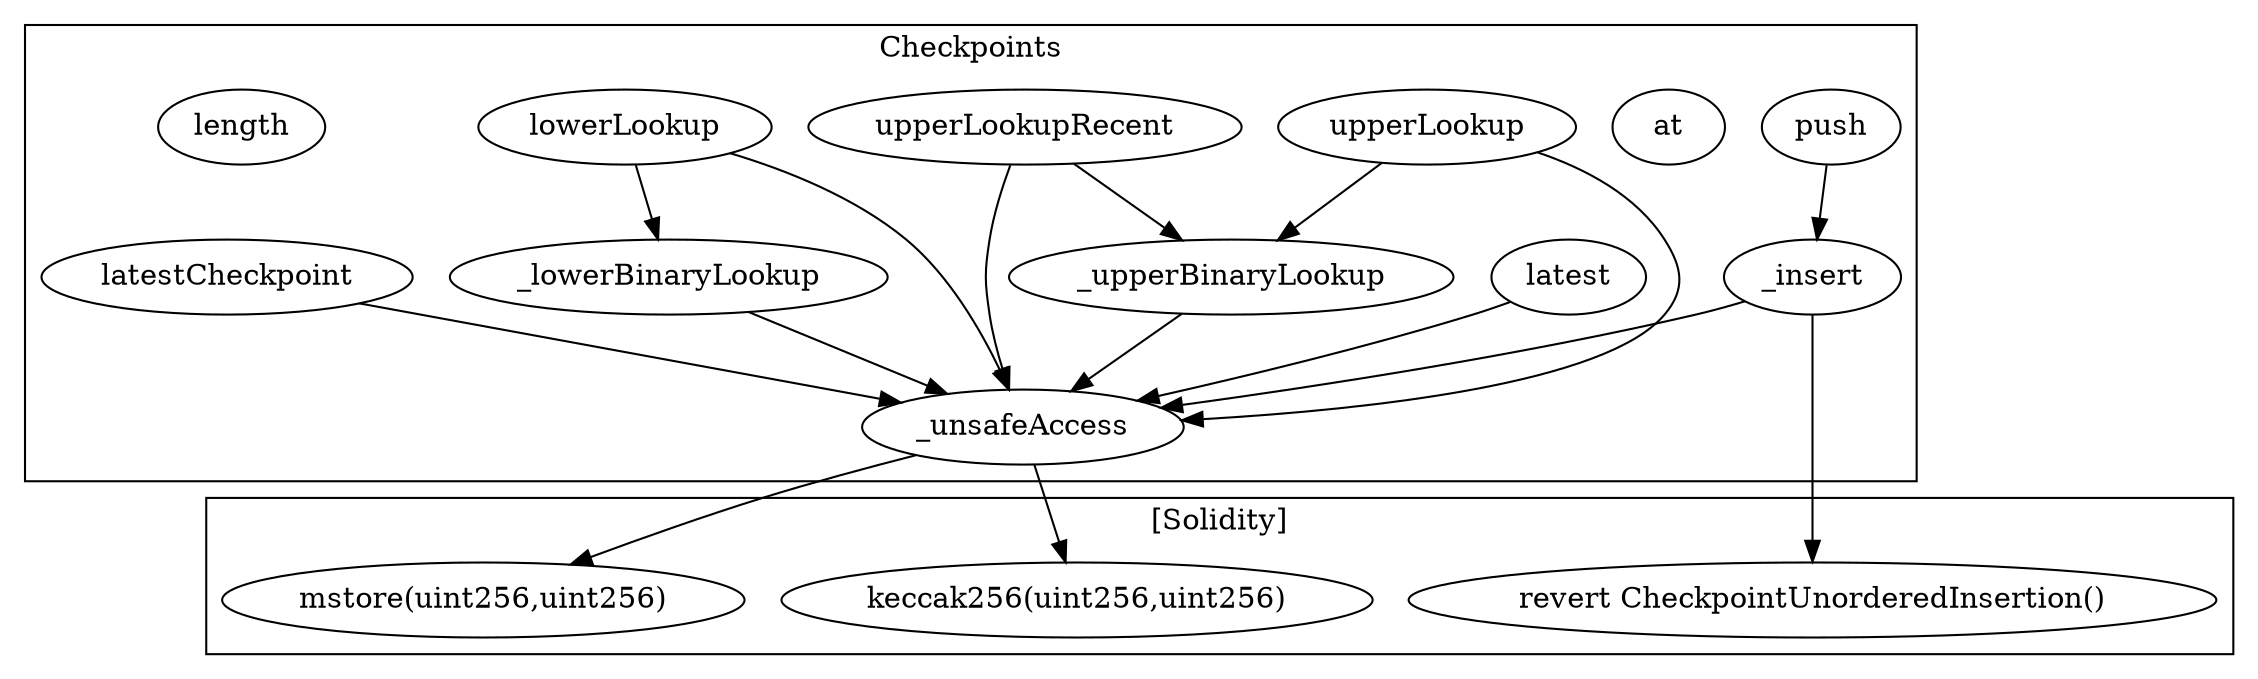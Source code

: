 strict digraph {
subgraph cluster_11525_Checkpoints {
label = "Checkpoints"
"11525_upperLookup" [label="upperLookup"]
"11525_at" [label="at"]
"11525__insert" [label="_insert"]
"11525_latest" [label="latest"]
"11525__lowerBinaryLookup" [label="_lowerBinaryLookup"]
"11525_upperLookupRecent" [label="upperLookupRecent"]
"11525_lowerLookup" [label="lowerLookup"]
"11525_latestCheckpoint" [label="latestCheckpoint"]
"11525__unsafeAccess" [label="_unsafeAccess"]
"11525_push" [label="push"]
"11525__upperBinaryLookup" [label="_upperBinaryLookup"]
"11525_length" [label="length"]
"11525_upperLookup" -> "11525__upperBinaryLookup"
"11525_latestCheckpoint" -> "11525__unsafeAccess"
"11525_upperLookupRecent" -> "11525__unsafeAccess"
"11525__insert" -> "11525__unsafeAccess"
"11525_upperLookupRecent" -> "11525__upperBinaryLookup"
"11525__upperBinaryLookup" -> "11525__unsafeAccess"
"11525_push" -> "11525__insert"
"11525_lowerLookup" -> "11525__unsafeAccess"
"11525_latest" -> "11525__unsafeAccess"
"11525_upperLookup" -> "11525__unsafeAccess"
"11525_lowerLookup" -> "11525__lowerBinaryLookup"
"11525__lowerBinaryLookup" -> "11525__unsafeAccess"
}subgraph cluster_solidity {
label = "[Solidity]"
"keccak256(uint256,uint256)" 
"mstore(uint256,uint256)" 
"revert CheckpointUnorderedInsertion()" 
"11525__insert" -> "revert CheckpointUnorderedInsertion()"
"11525__unsafeAccess" -> "mstore(uint256,uint256)"
"11525__unsafeAccess" -> "keccak256(uint256,uint256)"
}
}